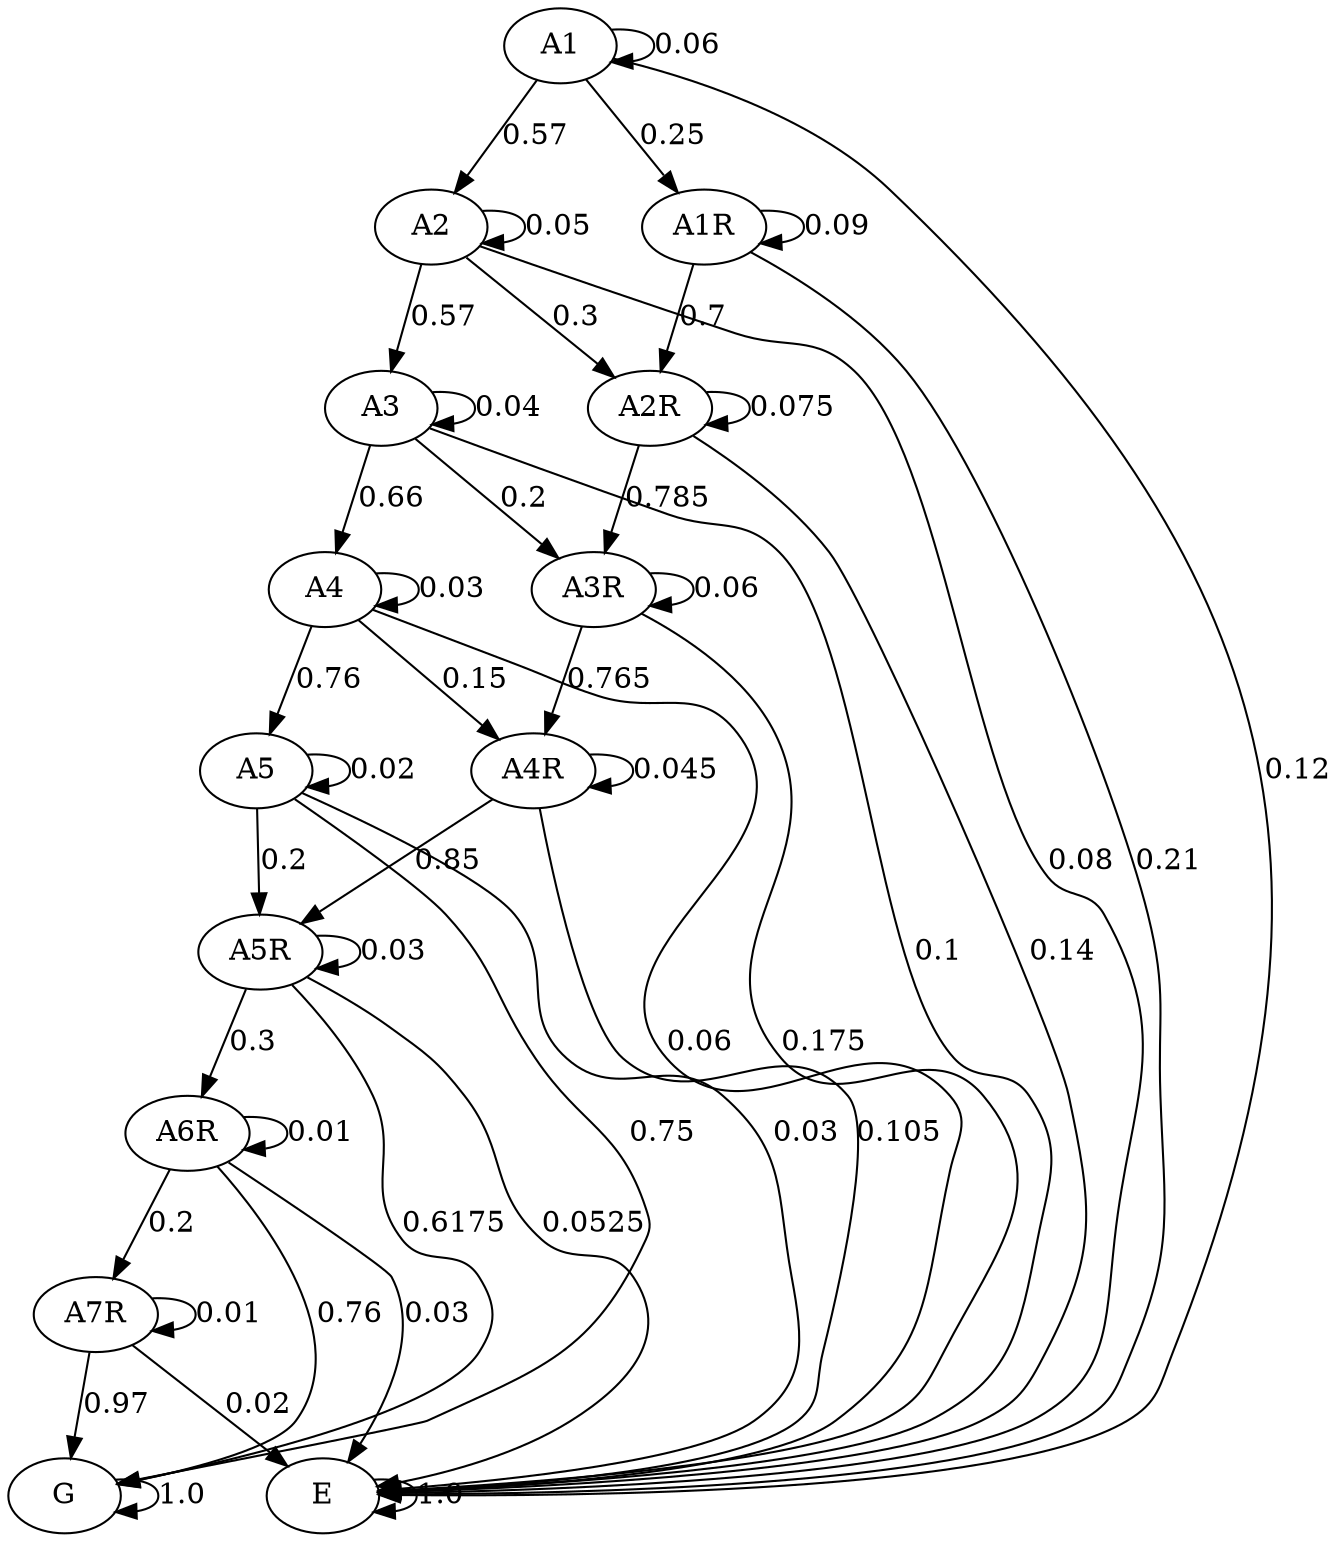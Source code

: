 digraph  {
A1;
A2;
A3;
A4;
A5;
A1R;
A2R;
A3R;
A4R;
A5R;
A6R;
A7R;
G;
E;
A1 -> A1  [key=0, label="0.06", weight="0.06"];
A1 -> A2  [key=0, label="0.57", weight="0.57"];
A1 -> A1R  [key=0, label="0.25", weight="0.25"];
A1 -> E  [key=0, label="0.12", weight="0.12"];
A2 -> A2  [key=0, label="0.05", weight="0.05"];
A2 -> A3  [key=0, label="0.57", weight="0.57"];
A2 -> A2R  [key=0, label="0.3", weight="0.3"];
A2 -> E  [key=0, label="0.08", weight="0.08"];
A3 -> A3  [key=0, label="0.04", weight="0.04"];
A3 -> A4  [key=0, label="0.66", weight="0.66"];
A3 -> A3R  [key=0, label="0.2", weight="0.2"];
A3 -> E  [key=0, label="0.1", weight="0.1"];
A4 -> A4  [key=0, label="0.03", weight="0.03"];
A4 -> A5  [key=0, label="0.76", weight="0.76"];
A4 -> A4R  [key=0, label="0.15", weight="0.15"];
A4 -> E  [key=0, label="0.06", weight="0.06"];
A5 -> A5  [key=0, label="0.02", weight="0.02"];
A5 -> A5R  [key=0, label="0.2", weight="0.2"];
A5 -> G  [key=0, label="0.75", weight="0.75"];
A5 -> E  [key=0, label="0.03", weight="0.03"];
A1R -> A1R  [key=0, label="0.09", weight="0.09"];
A1R -> A2R  [key=0, label="0.7", weight="0.7"];
A1R -> E  [key=0, label="0.21", weight="0.21"];
A2R -> A2R  [key=0, label="0.075", weight="0.075"];
A2R -> A3R  [key=0, label="0.785", weight="0.785"];
A2R -> E  [key=0, label="0.14", weight="0.14"];
A3R -> A3R  [key=0, label="0.06", weight="0.06"];
A3R -> A4R  [key=0, label="0.765", weight="0.765"];
A3R -> E  [key=0, label="0.175", weight="0.175"];
A4R -> A4R  [key=0, label="0.045", weight="0.045"];
A4R -> A5R  [key=0, label="0.85", weight="0.85"];
A4R -> E  [key=0, label="0.105", weight="0.105"];
A5R -> A5R  [key=0, label="0.03", weight="0.03"];
A5R -> A6R  [key=0, label="0.3", weight="0.3"];
A5R -> G  [key=0, label="0.6175", weight="0.6175"];
A5R -> E  [key=0, label="0.0525", weight="0.0525"];
A6R -> A6R  [key=0, label="0.01", weight="0.01"];
A6R -> A7R  [key=0, label="0.2", weight="0.2"];
A6R -> G  [key=0, label="0.76", weight="0.76"];
A6R -> E  [key=0, label="0.03", weight="0.03"];
A7R -> A7R  [key=0, label="0.01", weight="0.01"];
A7R -> G  [key=0, label="0.97", weight="0.97"];
A7R -> E  [key=0, label="0.02", weight="0.02"];
G -> G  [key=0, label="1.0", weight="1.0"];
E -> E  [key=0, label="1.0", weight="1.0"];
}
